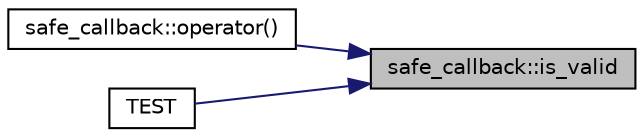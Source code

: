 digraph "safe_callback::is_valid"
{
 // LATEX_PDF_SIZE
  edge [fontname="Helvetica",fontsize="10",labelfontname="Helvetica",labelfontsize="10"];
  node [fontname="Helvetica",fontsize="10",shape=record];
  rankdir="RL";
  Node1 [label="safe_callback::is_valid",height=0.2,width=0.4,color="black", fillcolor="grey75", style="filled", fontcolor="black",tooltip=" "];
  Node1 -> Node2 [dir="back",color="midnightblue",fontsize="10",style="solid",fontname="Helvetica"];
  Node2 [label="safe_callback::operator()",height=0.2,width=0.4,color="black", fillcolor="white", style="filled",URL="$classsafe__callback.html#a30f35a3bdfab9dc429cefa404e6e3605",tooltip=" "];
  Node1 -> Node3 [dir="back",color="midnightblue",fontsize="10",style="solid",fontname="Helvetica"];
  Node3 [label="TEST",height=0.2,width=0.4,color="black", fillcolor="white", style="filled",URL="$function__wrappers__tests_8cpp.html#ac0952fc8f61269e6296f4261b264e663",tooltip=" "];
}
